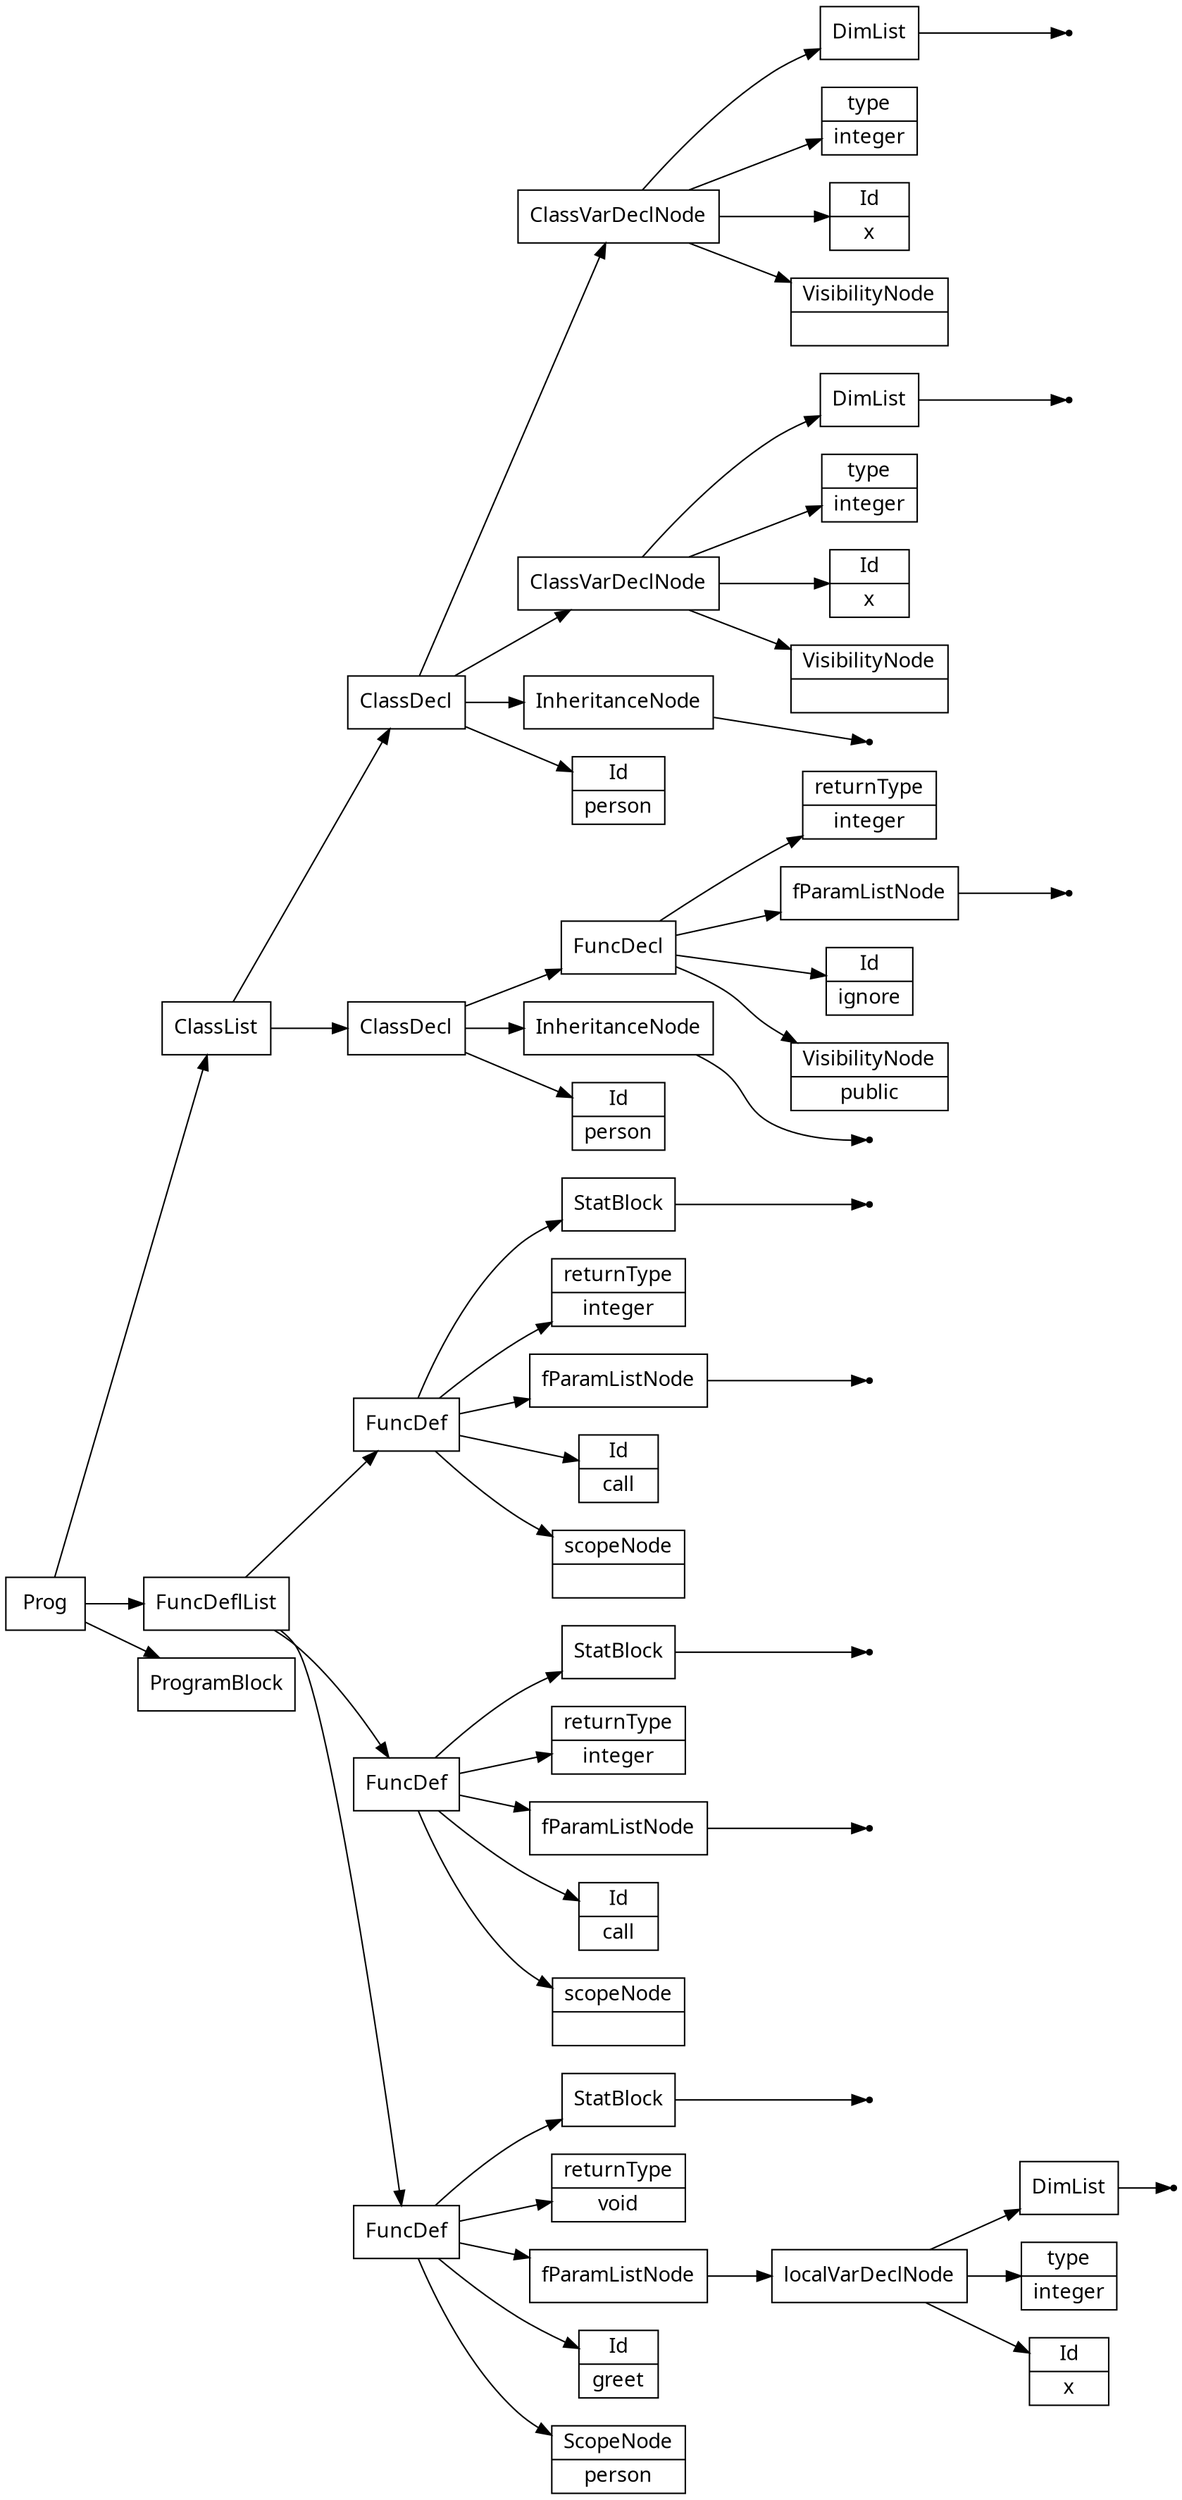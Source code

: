 digraph AST {
node [shape=record];
 node [fontname=Sans];charset="UTF-8" splines=true splines=spline rankdir =LR ordering="out"
0[label="Id|person"];
none2[shape="point"];
3[label="InheritanceNode"];
3->none2;
4[label="VisibilityNode|public"];
5[label="Id|ignore"];
none7[shape="point"];
8[label="fParamListNode"];
8->none7;
9[label="returnType|integer"];
10[label="FuncDecl"];
10->9;
10->8;
10->5;
10->4;
11[label="ClassDecl"];
11->10;
11->3;
11->0;
12[label="Id|person"];
none14[shape="point"];
15[label="InheritanceNode"];
15->none14;
16[label="VisibilityNode|"];
17[label="Id|x"];
18[label="type|integer"];
none20[shape="point"];
21[label="DimList"];
21->none20;
22[label="ClassVarDeclNode"];
22->21;
22->18;
22->17;
22->16;
23[label="VisibilityNode|"];
24[label="Id|x"];
25[label="type|integer"];
none27[shape="point"];
28[label="DimList"];
28->none27;
29[label="ClassVarDeclNode"];
29->28;
29->25;
29->24;
29->23;
30[label="ClassDecl"];
30->29;
30->22;
30->15;
30->12;
32[label="Id|greet"];
34[label="Id|x"];
35[label="type|integer"];
none37[shape="point"];
38[label="DimList"];
38->none37;
39[label="localVarDeclNode"];
39->38;
39->35;
39->34;
40[label="fParamListNode"];
40->39;
41[label="returnType|void"];
none43[shape="point"];
44[label="StatBlock"];
44->none43;
45[label="FuncDef"];
31[label="ScopeNode|person"];
45->44;
45->41;
45->40;
45->32;
45->31;
47[label="scopeNode| "];
none49[shape="point"];
50[label="fParamListNode"];
50->none49;
51[label="returnType|integer"];
none53[shape="point"];
54[label="StatBlock"];
54->none53;
55[label="FuncDef"];
46[label="Id|call"];
55->54;
55->51;
55->50;
55->46;
55->47;
57[label="scopeNode| "];
none59[shape="point"];
60[label="fParamListNode"];
60->none59;
61[label="returnType|integer"];
none63[shape="point"];
64[label="StatBlock"];
64->none63;
65[label="FuncDef"];
56[label="Id|call"];
65->64;
65->61;
65->60;
65->56;
65->57;
66[label="ClassList"];
67[label="FuncDeflList"];
68[label="Prog"];
69[label="ProgramBlock"];
67->65;
67->55;
67->45;
66->30;
66->11;
68->66;
68->67;
68->69;
}